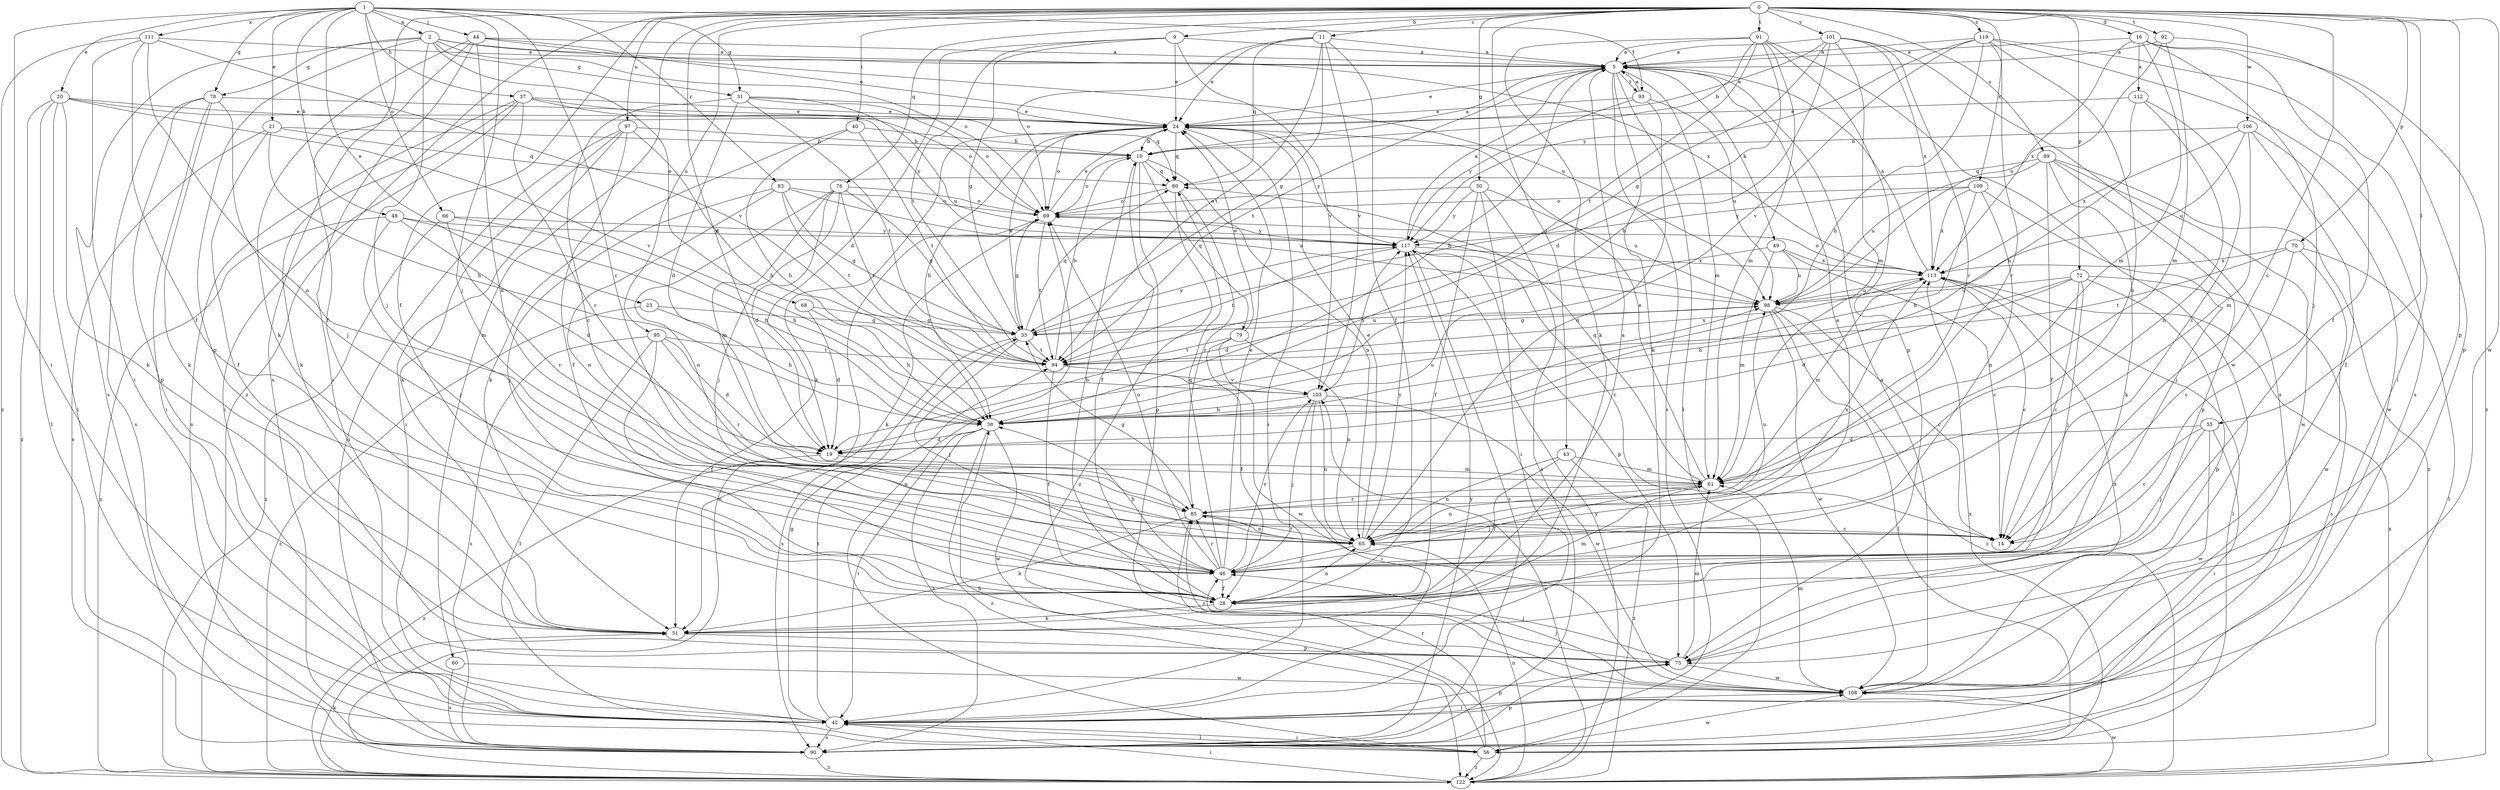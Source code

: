 strict digraph  {
0;
1;
2;
5;
9;
10;
11;
14;
16;
19;
20;
21;
23;
24;
28;
30;
31;
33;
37;
38;
40;
42;
43;
44;
46;
48;
49;
51;
55;
56;
60;
61;
65;
66;
68;
69;
70;
72;
75;
76;
78;
79;
80;
83;
85;
89;
90;
91;
92;
93;
94;
95;
97;
98;
101;
103;
106;
108;
109;
111;
112;
113;
117;
119;
122;
0 -> 9  [label=b];
0 -> 11  [label=c];
0 -> 14  [label=c];
0 -> 16  [label=d];
0 -> 19  [label=d];
0 -> 28  [label=f];
0 -> 30  [label=g];
0 -> 40  [label=i];
0 -> 43  [label=j];
0 -> 55  [label=l];
0 -> 60  [label=m];
0 -> 70  [label=p];
0 -> 72  [label=p];
0 -> 75  [label=p];
0 -> 76  [label=q];
0 -> 89  [label=s];
0 -> 90  [label=s];
0 -> 91  [label=t];
0 -> 92  [label=t];
0 -> 95  [label=u];
0 -> 97  [label=u];
0 -> 101  [label=v];
0 -> 106  [label=w];
0 -> 108  [label=w];
0 -> 109  [label=x];
0 -> 119  [label=z];
0 -> 122  [label=z];
1 -> 2  [label=a];
1 -> 14  [label=c];
1 -> 20  [label=e];
1 -> 21  [label=e];
1 -> 23  [label=e];
1 -> 31  [label=g];
1 -> 37  [label=h];
1 -> 42  [label=i];
1 -> 44  [label=j];
1 -> 46  [label=j];
1 -> 48  [label=k];
1 -> 66  [label=o];
1 -> 78  [label=q];
1 -> 83  [label=r];
1 -> 93  [label=t];
1 -> 111  [label=x];
2 -> 5  [label=a];
2 -> 31  [label=g];
2 -> 46  [label=j];
2 -> 68  [label=o];
2 -> 69  [label=o];
2 -> 75  [label=p];
2 -> 78  [label=q];
2 -> 90  [label=s];
2 -> 98  [label=u];
5 -> 24  [label=e];
5 -> 38  [label=h];
5 -> 49  [label=k];
5 -> 51  [label=k];
5 -> 56  [label=l];
5 -> 61  [label=m];
5 -> 90  [label=s];
5 -> 93  [label=t];
5 -> 94  [label=t];
9 -> 5  [label=a];
9 -> 19  [label=d];
9 -> 24  [label=e];
9 -> 33  [label=g];
9 -> 94  [label=t];
9 -> 103  [label=v];
10 -> 5  [label=a];
10 -> 28  [label=f];
10 -> 65  [label=n];
10 -> 69  [label=o];
10 -> 75  [label=p];
10 -> 79  [label=q];
10 -> 80  [label=q];
11 -> 5  [label=a];
11 -> 24  [label=e];
11 -> 28  [label=f];
11 -> 33  [label=g];
11 -> 69  [label=o];
11 -> 80  [label=q];
11 -> 94  [label=t];
11 -> 103  [label=v];
16 -> 5  [label=a];
16 -> 28  [label=f];
16 -> 46  [label=j];
16 -> 61  [label=m];
16 -> 112  [label=x];
16 -> 113  [label=x];
16 -> 122  [label=z];
19 -> 61  [label=m];
19 -> 122  [label=z];
20 -> 24  [label=e];
20 -> 42  [label=i];
20 -> 51  [label=k];
20 -> 56  [label=l];
20 -> 103  [label=v];
20 -> 117  [label=y];
20 -> 122  [label=z];
21 -> 10  [label=b];
21 -> 28  [label=f];
21 -> 38  [label=h];
21 -> 80  [label=q];
21 -> 90  [label=s];
23 -> 33  [label=g];
23 -> 38  [label=h];
23 -> 122  [label=z];
24 -> 10  [label=b];
24 -> 38  [label=h];
24 -> 42  [label=i];
24 -> 51  [label=k];
24 -> 69  [label=o];
24 -> 80  [label=q];
24 -> 117  [label=y];
28 -> 5  [label=a];
28 -> 10  [label=b];
28 -> 51  [label=k];
28 -> 61  [label=m];
28 -> 65  [label=n];
30 -> 28  [label=f];
30 -> 42  [label=i];
30 -> 69  [label=o];
30 -> 90  [label=s];
30 -> 98  [label=u];
30 -> 117  [label=y];
31 -> 14  [label=c];
31 -> 19  [label=d];
31 -> 24  [label=e];
31 -> 69  [label=o];
31 -> 94  [label=t];
31 -> 98  [label=u];
33 -> 24  [label=e];
33 -> 46  [label=j];
33 -> 80  [label=q];
33 -> 90  [label=s];
33 -> 94  [label=t];
33 -> 98  [label=u];
33 -> 117  [label=y];
37 -> 24  [label=e];
37 -> 42  [label=i];
37 -> 51  [label=k];
37 -> 69  [label=o];
37 -> 80  [label=q];
37 -> 85  [label=r];
37 -> 90  [label=s];
38 -> 19  [label=d];
38 -> 42  [label=i];
38 -> 90  [label=s];
38 -> 98  [label=u];
38 -> 108  [label=w];
38 -> 122  [label=z];
40 -> 10  [label=b];
40 -> 38  [label=h];
40 -> 51  [label=k];
40 -> 94  [label=t];
42 -> 33  [label=g];
42 -> 56  [label=l];
42 -> 75  [label=p];
42 -> 90  [label=s];
42 -> 94  [label=t];
43 -> 28  [label=f];
43 -> 61  [label=m];
43 -> 65  [label=n];
43 -> 122  [label=z];
44 -> 5  [label=a];
44 -> 24  [label=e];
44 -> 28  [label=f];
44 -> 42  [label=i];
44 -> 51  [label=k];
44 -> 65  [label=n];
44 -> 113  [label=x];
46 -> 5  [label=a];
46 -> 24  [label=e];
46 -> 28  [label=f];
46 -> 38  [label=h];
46 -> 69  [label=o];
46 -> 80  [label=q];
46 -> 85  [label=r];
46 -> 103  [label=v];
48 -> 19  [label=d];
48 -> 38  [label=h];
48 -> 46  [label=j];
48 -> 117  [label=y];
48 -> 122  [label=z];
49 -> 14  [label=c];
49 -> 19  [label=d];
49 -> 61  [label=m];
49 -> 98  [label=u];
49 -> 113  [label=x];
51 -> 75  [label=p];
55 -> 14  [label=c];
55 -> 19  [label=d];
55 -> 42  [label=i];
55 -> 46  [label=j];
55 -> 108  [label=w];
56 -> 38  [label=h];
56 -> 42  [label=i];
56 -> 69  [label=o];
56 -> 85  [label=r];
56 -> 108  [label=w];
56 -> 113  [label=x];
56 -> 122  [label=z];
60 -> 90  [label=s];
60 -> 108  [label=w];
61 -> 24  [label=e];
61 -> 46  [label=j];
61 -> 65  [label=n];
61 -> 80  [label=q];
61 -> 85  [label=r];
65 -> 24  [label=e];
65 -> 46  [label=j];
65 -> 85  [label=r];
65 -> 98  [label=u];
65 -> 113  [label=x];
65 -> 117  [label=y];
66 -> 38  [label=h];
66 -> 85  [label=r];
66 -> 117  [label=y];
66 -> 122  [label=z];
68 -> 19  [label=d];
68 -> 33  [label=g];
68 -> 38  [label=h];
69 -> 24  [label=e];
69 -> 33  [label=g];
69 -> 51  [label=k];
69 -> 94  [label=t];
69 -> 117  [label=y];
70 -> 14  [label=c];
70 -> 56  [label=l];
70 -> 94  [label=t];
70 -> 108  [label=w];
70 -> 113  [label=x];
72 -> 14  [label=c];
72 -> 19  [label=d];
72 -> 38  [label=h];
72 -> 46  [label=j];
72 -> 75  [label=p];
72 -> 90  [label=s];
72 -> 98  [label=u];
75 -> 46  [label=j];
75 -> 61  [label=m];
75 -> 108  [label=w];
76 -> 19  [label=d];
76 -> 33  [label=g];
76 -> 46  [label=j];
76 -> 61  [label=m];
76 -> 65  [label=n];
76 -> 69  [label=o];
76 -> 94  [label=t];
78 -> 24  [label=e];
78 -> 42  [label=i];
78 -> 46  [label=j];
78 -> 51  [label=k];
78 -> 75  [label=p];
78 -> 90  [label=s];
79 -> 24  [label=e];
79 -> 28  [label=f];
79 -> 65  [label=n];
79 -> 94  [label=t];
79 -> 108  [label=w];
80 -> 69  [label=o];
80 -> 85  [label=r];
80 -> 122  [label=z];
83 -> 33  [label=g];
83 -> 46  [label=j];
83 -> 65  [label=n];
83 -> 69  [label=o];
83 -> 94  [label=t];
83 -> 98  [label=u];
85 -> 14  [label=c];
85 -> 33  [label=g];
85 -> 51  [label=k];
85 -> 65  [label=n];
89 -> 28  [label=f];
89 -> 51  [label=k];
89 -> 75  [label=p];
89 -> 80  [label=q];
89 -> 98  [label=u];
89 -> 108  [label=w];
89 -> 122  [label=z];
90 -> 75  [label=p];
90 -> 117  [label=y];
90 -> 122  [label=z];
91 -> 5  [label=a];
91 -> 10  [label=b];
91 -> 19  [label=d];
91 -> 51  [label=k];
91 -> 61  [label=m];
91 -> 75  [label=p];
91 -> 94  [label=t];
91 -> 108  [label=w];
92 -> 5  [label=a];
92 -> 61  [label=m];
92 -> 75  [label=p];
92 -> 98  [label=u];
93 -> 5  [label=a];
93 -> 24  [label=e];
93 -> 65  [label=n];
93 -> 98  [label=u];
93 -> 117  [label=y];
94 -> 10  [label=b];
94 -> 28  [label=f];
94 -> 103  [label=v];
94 -> 113  [label=x];
95 -> 19  [label=d];
95 -> 28  [label=f];
95 -> 56  [label=l];
95 -> 85  [label=r];
95 -> 90  [label=s];
95 -> 94  [label=t];
97 -> 10  [label=b];
97 -> 28  [label=f];
97 -> 38  [label=h];
97 -> 42  [label=i];
97 -> 51  [label=k];
97 -> 90  [label=s];
98 -> 14  [label=c];
98 -> 33  [label=g];
98 -> 56  [label=l];
98 -> 108  [label=w];
98 -> 122  [label=z];
101 -> 5  [label=a];
101 -> 24  [label=e];
101 -> 33  [label=g];
101 -> 38  [label=h];
101 -> 61  [label=m];
101 -> 85  [label=r];
101 -> 90  [label=s];
101 -> 113  [label=x];
103 -> 38  [label=h];
103 -> 42  [label=i];
103 -> 46  [label=j];
103 -> 65  [label=n];
103 -> 108  [label=w];
103 -> 117  [label=y];
106 -> 10  [label=b];
106 -> 28  [label=f];
106 -> 61  [label=m];
106 -> 98  [label=u];
106 -> 108  [label=w];
106 -> 113  [label=x];
108 -> 5  [label=a];
108 -> 42  [label=i];
108 -> 46  [label=j];
108 -> 61  [label=m];
108 -> 85  [label=r];
108 -> 113  [label=x];
109 -> 38  [label=h];
109 -> 46  [label=j];
109 -> 65  [label=n];
109 -> 69  [label=o];
109 -> 113  [label=x];
109 -> 117  [label=y];
111 -> 5  [label=a];
111 -> 28  [label=f];
111 -> 42  [label=i];
111 -> 65  [label=n];
111 -> 103  [label=v];
111 -> 122  [label=z];
112 -> 14  [label=c];
112 -> 24  [label=e];
112 -> 38  [label=h];
112 -> 65  [label=n];
113 -> 5  [label=a];
113 -> 14  [label=c];
113 -> 56  [label=l];
113 -> 61  [label=m];
113 -> 69  [label=o];
113 -> 98  [label=u];
117 -> 5  [label=a];
117 -> 14  [label=c];
117 -> 75  [label=p];
117 -> 90  [label=s];
117 -> 94  [label=t];
117 -> 113  [label=x];
119 -> 5  [label=a];
119 -> 38  [label=h];
119 -> 42  [label=i];
119 -> 65  [label=n];
119 -> 85  [label=r];
119 -> 90  [label=s];
119 -> 103  [label=v];
119 -> 117  [label=y];
122 -> 42  [label=i];
122 -> 51  [label=k];
122 -> 65  [label=n];
122 -> 69  [label=o];
122 -> 103  [label=v];
122 -> 108  [label=w];
122 -> 113  [label=x];
122 -> 117  [label=y];
}
